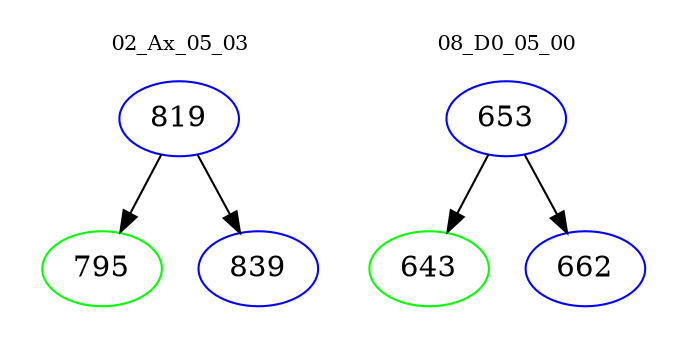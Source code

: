 digraph{
subgraph cluster_0 {
color = white
label = "02_Ax_05_03";
fontsize=10;
T0_819 [label="819", color="blue"]
T0_819 -> T0_795 [color="black"]
T0_795 [label="795", color="green"]
T0_819 -> T0_839 [color="black"]
T0_839 [label="839", color="blue"]
}
subgraph cluster_1 {
color = white
label = "08_D0_05_00";
fontsize=10;
T1_653 [label="653", color="blue"]
T1_653 -> T1_643 [color="black"]
T1_643 [label="643", color="green"]
T1_653 -> T1_662 [color="black"]
T1_662 [label="662", color="blue"]
}
}
